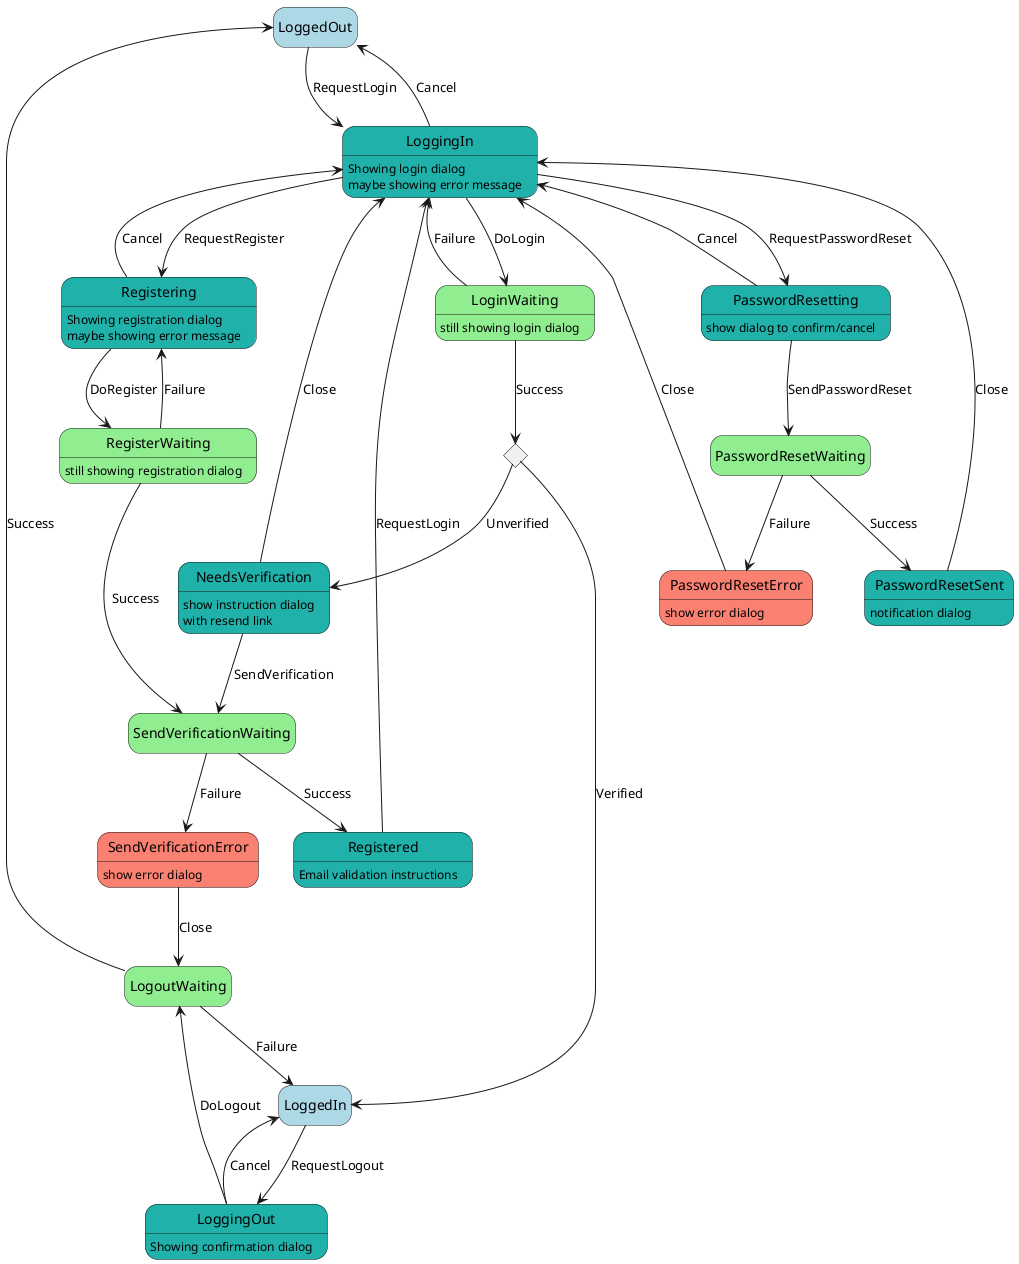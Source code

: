 @startuml Login Logout States
hide empty description

state LoggedOut #LightBlue
state LoggingIn #LightSeaGreen : Showing login dialog
LoggingIn : maybe showing error message
state LoginWaiting #LightGreen : still showing login dialog
state LoggingOut #LightSeaGreen : Showing confirmation dialog
state LogoutWaiting #LightGreen
state Registering #LightSeaGreen : Showing registration dialog
Registering : maybe showing error message
state Registered #LightSeaGreen : Email validation instructions
state RegisterWaiting #LightGreen
RegisterWaiting: still showing registration dialog
state verify <<choice>>
state NeedsVerification #LightSeaGreen : show instruction dialog\nwith resend link
state SendVerificationWaiting #LightGreen
state SendVerificationError #Salmon : show error dialog
state LoggedIn #LightBlue
state PasswordResetting #LightSeaGreen : show dialog to confirm/cancel
state PasswordResetWaiting #LightGreen
state PasswordResetError #Salmon : show error dialog
state PasswordResetSent #LightSeaGreen : notification dialog

LoggedOut --> LoggingIn : RequestLogin
LoggingIn --> LoginWaiting : DoLogin
LoginWaiting --> verify : Success
verify --> LoggedIn : Verified
verify --> NeedsVerification : Unverified
NeedsVerification --> LoggingIn : Close
NeedsVerification --> SendVerificationWaiting : SendVerification
LoggingIn --> LoggedOut : Cancel
LoggedIn --> LoggingOut : RequestLogout
LoggingOut --> LoggedIn : Cancel
LoggingOut --> LogoutWaiting : DoLogout
LogoutWaiting --> LoggedOut : Success
LogoutWaiting --> LoggedIn : Failure
LoginWaiting --> LoggingIn : Failure
LoggingIn --> Registering : RequestRegister
Registering --> RegisterWaiting : DoRegister
RegisterWaiting --> SendVerificationWaiting : Success
RegisterWaiting --> Registering : Failure
Registered --> LoggingIn : RequestLogin
Registering --> LoggingIn : Cancel
SendVerificationWaiting --> SendVerificationError : Failure
SendVerificationWaiting --> Registered : Success
LoggingIn --> PasswordResetting : RequestPasswordReset
PasswordResetting --> LoggingIn : Cancel
PasswordResetting --> PasswordResetWaiting : SendPasswordReset
PasswordResetWaiting --> PasswordResetSent : Success
PasswordResetWaiting --> PasswordResetError : Failure
PasswordResetSent --> LoggingIn : Close
PasswordResetError --> LoggingIn : Close
SendVerificationError --> LogoutWaiting : Close

@enduml
